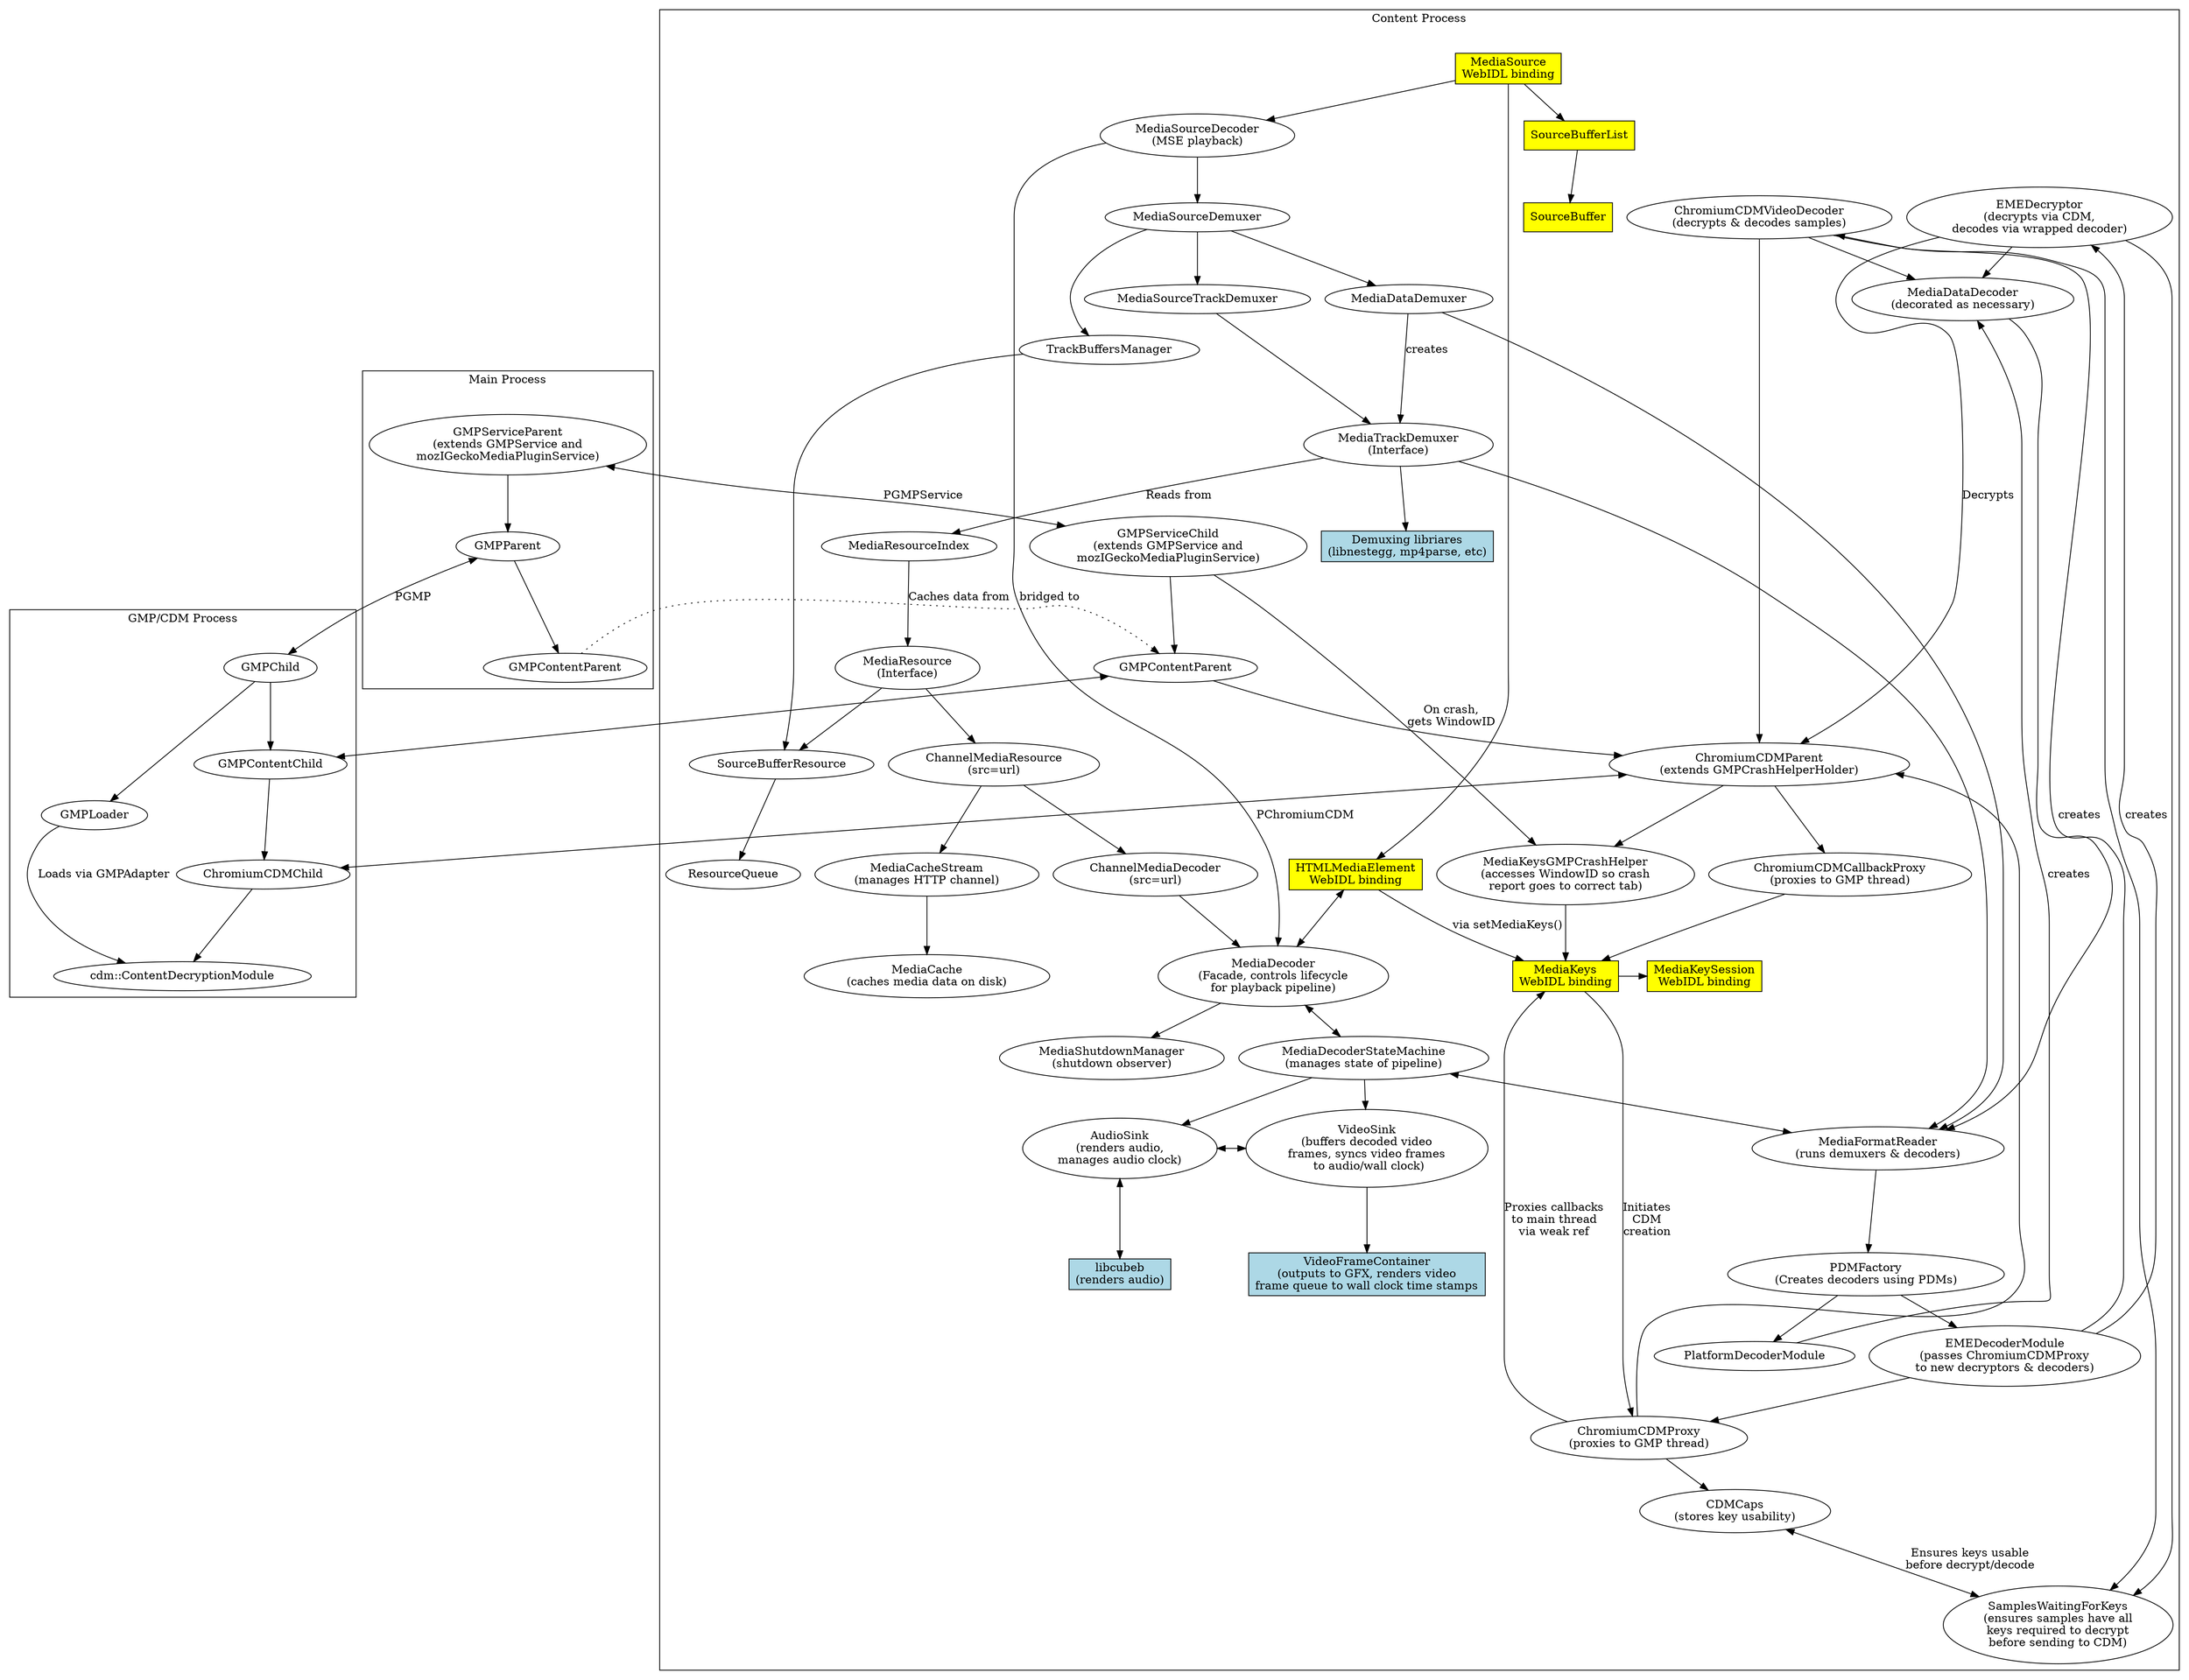 digraph {
    subgraph cluster_main_process {
        label = "Main Process";
        GMPServiceParent -> GMPParent
        GMPParent -> main_GMPContentParent

        main_GMPContentParent [label="GMPContentParent"]
        GMPServiceParent [label="GMPServiceParent\n(extends GMPService and\nmozIGeckoMediaPluginService)"]
    }

    main_GMPContentParent -> content_GMPContentParent [style=dotted, label="bridged to"]

    subgraph cluster_gmp_process {
        label = "GMP/CDM Process"
        GMPChild -> GMPLoader
        GMPLoader -> cdm [label="Loads via GMPAdapter"]

        cdm [label="cdm::ContentDecryptionModule"]
        GMPChild -> GMPContentChild
        GMPContentChild -> ChromiumCDMChild
        ChromiumCDMChild -> cdm
    }

    subgraph cluster_content_process {
        label = "Content Process"

        content_GMPContentParent [label="GMPContentParent"]
        ChromiumCDMProxy [label="ChromiumCDMProxy\n(proxies to GMP thread)"]
        ChromiumCDMCallbackProxy [label="ChromiumCDMCallbackProxy\n(proxies to GMP thread)"]
        CDMCaps [label="CDMCaps\n(stores key usability)"]
        MediaDataDecoder [label="MediaDataDecoder\n(decorated as necessary)"]
        SamplesWaitingForKeys [label="SamplesWaitingForKeys\n(ensures samples have all\nkeys required to decrypt\nbefore sending to CDM)"]
        ChromiumCDMVideoDecoder [label="ChromiumCDMVideoDecoder\n(decrypts & decodes samples)"]
        EMEDecryptor [label="EMEDecryptor\n(decrypts via CDM,\ndecodes via wrapped decoder)"]
        MediaKeys [label="MediaKeys\nWebIDL binding", shape=box, style=filled, fillcolor=yellow]
        MediaKeySession [label="MediaKeySession\nWebIDL binding", shape=box, style=filled, fillcolor=yellow]
        HTMLMediaElement [label="HTMLMediaElement\nWebIDL binding", shape=box, style=filled, fillcolor=yellow]
        MediaKeysGMPCrashHelper [label="MediaKeysGMPCrashHelper\n(accesses WindowID so crash\nreport goes to correct tab)"]
        ChromiumCDMParent [label="ChromiumCDMParent\n(extends GMPCrashHelperHolder)"]
        GMPServiceChild [label="GMPServiceChild\n(extends GMPService and\nmozIGeckoMediaPluginService)"]
        EMEDecoderModule [label="EMEDecoderModule\n(passes ChromiumCDMProxy\nto new decryptors & decoders)"]
        libcubeb [label="libcubeb\n(renders audio)", shape=box, style=filled, fillcolor=lightblue]
        MediaShutdownManager [label="MediaShutdownManager\n(shutdown observer)"]
        MediaDecoder [label="MediaDecoder\n(Facade, controls lifecycle\nfor playback pipeline)"]
        PDMFactory [label="PDMFactory\n(Creates decoders using PDMs)"]
        AudioSink [label="AudioSink\n(renders audio,\nmanages audio clock)"]
        VideoSink [label="VideoSink\n(buffers decoded video\nframes, syncs video frames\n to audio/wall clock)"]
        MediaDecoderStateMachine [label="MediaDecoderStateMachine\n(manages state of pipeline)"]
        VideoFrameContainer [label="VideoFrameContainer\n(outputs to GFX, renders video\nframe queue to wall clock time stamps", shape=box, style=filled, fillcolor=lightblue]
        MediaFormatReader [label="MediaFormatReader\n(runs demuxers & decoders)"]
        demuxer_lib [label="Demuxing libriares\n(libnestegg, mp4parse, etc)", shape=box, style=filled, fillcolor=lightblue]
        ChannelMediaDecoder [label="ChannelMediaDecoder\n(src=url)"]
        MediaSourceDecoder [label="MediaSourceDecoder\n(MSE playback)"]
        SourceBufferList [label="SourceBufferList", shape=box, style=filled, fillcolor=yellow]
        SourceBuffer [label="SourceBuffer", shape=box, style=filled, fillcolor=yellow]
        ChannelMediaResource [label="ChannelMediaResource\n(src=url)"]
        MediaCacheStream [label="MediaCacheStream\n(manages HTTP channel)"]
        MediaCache [label="MediaCache\n(caches media data on disk)"]
        MediaResource [label="MediaResource\n(Interface)"]
        MediaTrackDemuxer [label="MediaTrackDemuxer\n(Interface)"]

        MediaSource [label="MediaSource\nWebIDL binding", shape=box, style=filled, fillcolor=yellow]

        MediaSource -> MediaSourceDecoder
        MediaSource -> HTMLMediaElement
        MediaSource -> SourceBufferList
        SourceBufferList -> SourceBuffer
        MediaSourceDecoder -> MediaSourceDemuxer
        MediaSourceDemuxer -> MediaDataDemuxer
        MediaSourceDemuxer -> TrackBuffersManager

        MediaSourceDemuxer -> MediaSourceTrackDemuxer
        MediaSourceTrackDemuxer -> MediaTrackDemuxer


        GMPServiceChild -> content_GMPContentParent
        content_GMPContentParent -> ChromiumCDMParent
        ChromiumCDMParent -> ChromiumCDMCallbackProxy
        ChromiumCDMCallbackProxy -> MediaKeys
        ChromiumCDMProxy -> MediaKeys [label="Proxies callbacks\nto main thread\nvia weak ref"]
        ChromiumCDMProxy -> ChromiumCDMParent
        ChromiumCDMProxy -> CDMCaps
        ChromiumCDMVideoDecoder -> ChromiumCDMParent
        EMEDecryptor -> ChromiumCDMParent [label="Decrypts"]
        EMEDecryptor -> MediaDataDecoder
        ChromiumCDMVideoDecoder -> SamplesWaitingForKeys
        ChromiumCDMVideoDecoder -> MediaDataDecoder
        EMEDecryptor -> SamplesWaitingForKeys
        {rank=same EMEDecryptor ChromiumCDMVideoDecoder}

        MediaDataDecoder -> MediaFormatReader
        MediaDataDemuxer -> MediaFormatReader
        MediaDataDemuxer -> MediaTrackDemuxer [label="creates"]
        MediaTrackDemuxer -> MediaFormatReader
        MediaTrackDemuxer -> demuxer_lib
        {rank=same MediaDataDemuxer MediaDataDecoder}

        MediaKeys -> MediaKeySession
        MediaKeys -> ChromiumCDMProxy [label="Initiates\nCDM\ncreation"]
        MediaKeysGMPCrashHelper -> MediaKeys
        ChromiumCDMParent -> MediaKeysGMPCrashHelper
        GMPServiceChild -> MediaKeysGMPCrashHelper [label="On crash,\ngets WindowID"]
        HTMLMediaElement -> MediaKeys [label="via setMediaKeys()"]

        EMEDecoderModule -> EMEDecryptor [label="creates"]
        EMEDecoderModule -> ChromiumCDMVideoDecoder [label="creates"]
        EMEDecoderModule -> ChromiumCDMProxy

        PlatformDecoderModule -> MediaDataDecoder [label="creates"]

        MediaTrackDemuxer -> MediaResourceIndex [label="Reads from"]
        MediaResourceIndex -> MediaResource [label="Caches data from"]
        MediaResource -> ChannelMediaResource
        MediaResource -> SourceBufferResource
        ChannelMediaResource -> MediaCacheStream
        MediaCacheStream -> MediaCache

        ChannelMediaResource -> ChannelMediaDecoder

        ChannelMediaDecoder -> MediaDecoder
        MediaSourceDecoder -> MediaDecoder

        SourceBufferResource -> ResourceQueue

        TrackBuffersManager -> SourceBufferResource

        MediaDecoder -> MediaShutdownManager
        MediaFormatReader -> PDMFactory
        PDMFactory -> PlatformDecoderModule
        PDMFactory -> EMEDecoderModule
        VideoSink -> VideoFrameContainer
        MediaDecoderStateMachine -> VideoSink
        MediaDecoderStateMachine -> AudioSink

        edge[dir=both]
        CDMCaps -> SamplesWaitingForKeys [label="Ensures keys usable\nbefore decrypt/decode"]
        HTMLMediaElement -> MediaDecoder
        MediaDecoder -> MediaDecoderStateMachine
        MediaDecoderStateMachine -> MediaFormatReader
        AudioSink -> libcubeb
        AudioSink -> VideoSink

        {rank=same MediaKeys MediaKeySession}
        {rank=same VideoSink AudioSink}
    }

    edge[dir=both]
    GMPParent -> GMPChild [label=PGMP]
    GMPServiceChild -> GMPServiceParent [label="PGMPService"]
    ChromiumCDMParent -> ChromiumCDMChild [label="PChromiumCDM"]
    GMPContentChild -> content_GMPContentParent

}